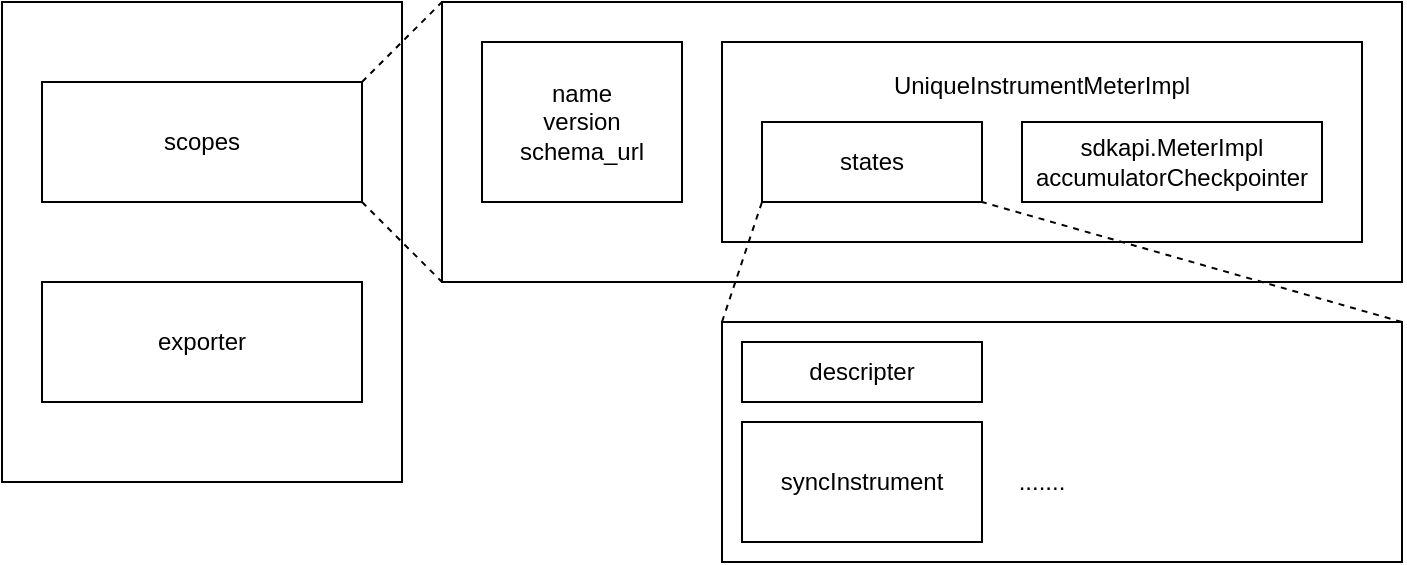 <mxfile version="20.2.0" type="github">
  <diagram id="ocUT6-PdGzyXk6nP2TD0" name="Page-1">
    <mxGraphModel dx="946" dy="621" grid="1" gridSize="10" guides="1" tooltips="1" connect="1" arrows="1" fold="1" page="1" pageScale="1" pageWidth="850" pageHeight="1100" math="0" shadow="0">
      <root>
        <mxCell id="0" />
        <mxCell id="1" parent="0" />
        <mxCell id="0ZRMgZk0XnmUk2xPujtl-1" value="" style="rounded=0;whiteSpace=wrap;html=1;" vertex="1" parent="1">
          <mxGeometry x="120" y="160" width="200" height="240" as="geometry" />
        </mxCell>
        <mxCell id="0ZRMgZk0XnmUk2xPujtl-2" value="scopes" style="rounded=0;whiteSpace=wrap;html=1;" vertex="1" parent="1">
          <mxGeometry x="140" y="200" width="160" height="60" as="geometry" />
        </mxCell>
        <mxCell id="0ZRMgZk0XnmUk2xPujtl-3" value="" style="rounded=0;whiteSpace=wrap;html=1;" vertex="1" parent="1">
          <mxGeometry x="340" y="160" width="480" height="140" as="geometry" />
        </mxCell>
        <mxCell id="0ZRMgZk0XnmUk2xPujtl-4" value="name&lt;br&gt;version&lt;br&gt;schema_url" style="rounded=0;whiteSpace=wrap;html=1;" vertex="1" parent="1">
          <mxGeometry x="360" y="180" width="100" height="80" as="geometry" />
        </mxCell>
        <mxCell id="0ZRMgZk0XnmUk2xPujtl-5" value="exporter" style="rounded=0;whiteSpace=wrap;html=1;" vertex="1" parent="1">
          <mxGeometry x="140" y="300" width="160" height="60" as="geometry" />
        </mxCell>
        <mxCell id="0ZRMgZk0XnmUk2xPujtl-6" value="UniqueInstrumentMeterImpl&lt;br&gt;&lt;br&gt;&lt;br&gt;&lt;br&gt;&lt;br&gt;" style="rounded=0;whiteSpace=wrap;html=1;" vertex="1" parent="1">
          <mxGeometry x="480" y="180" width="320" height="100" as="geometry" />
        </mxCell>
        <mxCell id="0ZRMgZk0XnmUk2xPujtl-7" value="states" style="rounded=0;whiteSpace=wrap;html=1;" vertex="1" parent="1">
          <mxGeometry x="500" y="220" width="110" height="40" as="geometry" />
        </mxCell>
        <mxCell id="0ZRMgZk0XnmUk2xPujtl-8" value="sdkapi.MeterImpl&lt;br&gt;accumulatorCheckpointer" style="rounded=0;whiteSpace=wrap;html=1;" vertex="1" parent="1">
          <mxGeometry x="630" y="220" width="150" height="40" as="geometry" />
        </mxCell>
        <mxCell id="0ZRMgZk0XnmUk2xPujtl-11" value="" style="endArrow=none;dashed=1;html=1;rounded=0;exitX=1;exitY=0;exitDx=0;exitDy=0;entryX=0;entryY=0;entryDx=0;entryDy=0;" edge="1" parent="1" source="0ZRMgZk0XnmUk2xPujtl-2" target="0ZRMgZk0XnmUk2xPujtl-3">
          <mxGeometry width="50" height="50" relative="1" as="geometry">
            <mxPoint x="300" y="160" as="sourcePoint" />
            <mxPoint x="350" y="110" as="targetPoint" />
          </mxGeometry>
        </mxCell>
        <mxCell id="0ZRMgZk0XnmUk2xPujtl-12" value="" style="endArrow=none;dashed=1;html=1;rounded=0;exitX=1;exitY=1;exitDx=0;exitDy=0;entryX=0;entryY=1;entryDx=0;entryDy=0;" edge="1" parent="1" source="0ZRMgZk0XnmUk2xPujtl-2" target="0ZRMgZk0XnmUk2xPujtl-3">
          <mxGeometry width="50" height="50" relative="1" as="geometry">
            <mxPoint x="310" y="210" as="sourcePoint" />
            <mxPoint x="350" y="170" as="targetPoint" />
          </mxGeometry>
        </mxCell>
        <mxCell id="0ZRMgZk0XnmUk2xPujtl-13" value="" style="rounded=0;whiteSpace=wrap;html=1;" vertex="1" parent="1">
          <mxGeometry x="480" y="320" width="340" height="120" as="geometry" />
        </mxCell>
        <mxCell id="0ZRMgZk0XnmUk2xPujtl-14" value="descripter" style="rounded=0;whiteSpace=wrap;html=1;" vertex="1" parent="1">
          <mxGeometry x="490" y="330" width="120" height="30" as="geometry" />
        </mxCell>
        <mxCell id="0ZRMgZk0XnmUk2xPujtl-15" value="syncInstrument" style="rounded=0;whiteSpace=wrap;html=1;" vertex="1" parent="1">
          <mxGeometry x="490" y="370" width="120" height="60" as="geometry" />
        </mxCell>
        <mxCell id="0ZRMgZk0XnmUk2xPujtl-16" value="......." style="text;html=1;strokeColor=none;fillColor=none;align=center;verticalAlign=middle;whiteSpace=wrap;rounded=0;" vertex="1" parent="1">
          <mxGeometry x="610" y="385" width="60" height="30" as="geometry" />
        </mxCell>
        <mxCell id="0ZRMgZk0XnmUk2xPujtl-18" value="" style="endArrow=none;dashed=1;html=1;rounded=0;exitX=0;exitY=0;exitDx=0;exitDy=0;entryX=0;entryY=1;entryDx=0;entryDy=0;" edge="1" parent="1" source="0ZRMgZk0XnmUk2xPujtl-13" target="0ZRMgZk0XnmUk2xPujtl-7">
          <mxGeometry width="50" height="50" relative="1" as="geometry">
            <mxPoint x="310" y="210" as="sourcePoint" />
            <mxPoint x="350" y="170" as="targetPoint" />
          </mxGeometry>
        </mxCell>
        <mxCell id="0ZRMgZk0XnmUk2xPujtl-19" value="" style="endArrow=none;dashed=1;html=1;rounded=0;exitX=1;exitY=0;exitDx=0;exitDy=0;entryX=1;entryY=1;entryDx=0;entryDy=0;" edge="1" parent="1" source="0ZRMgZk0XnmUk2xPujtl-13" target="0ZRMgZk0XnmUk2xPujtl-7">
          <mxGeometry width="50" height="50" relative="1" as="geometry">
            <mxPoint x="490" y="330" as="sourcePoint" />
            <mxPoint x="510" y="270" as="targetPoint" />
          </mxGeometry>
        </mxCell>
      </root>
    </mxGraphModel>
  </diagram>
</mxfile>
